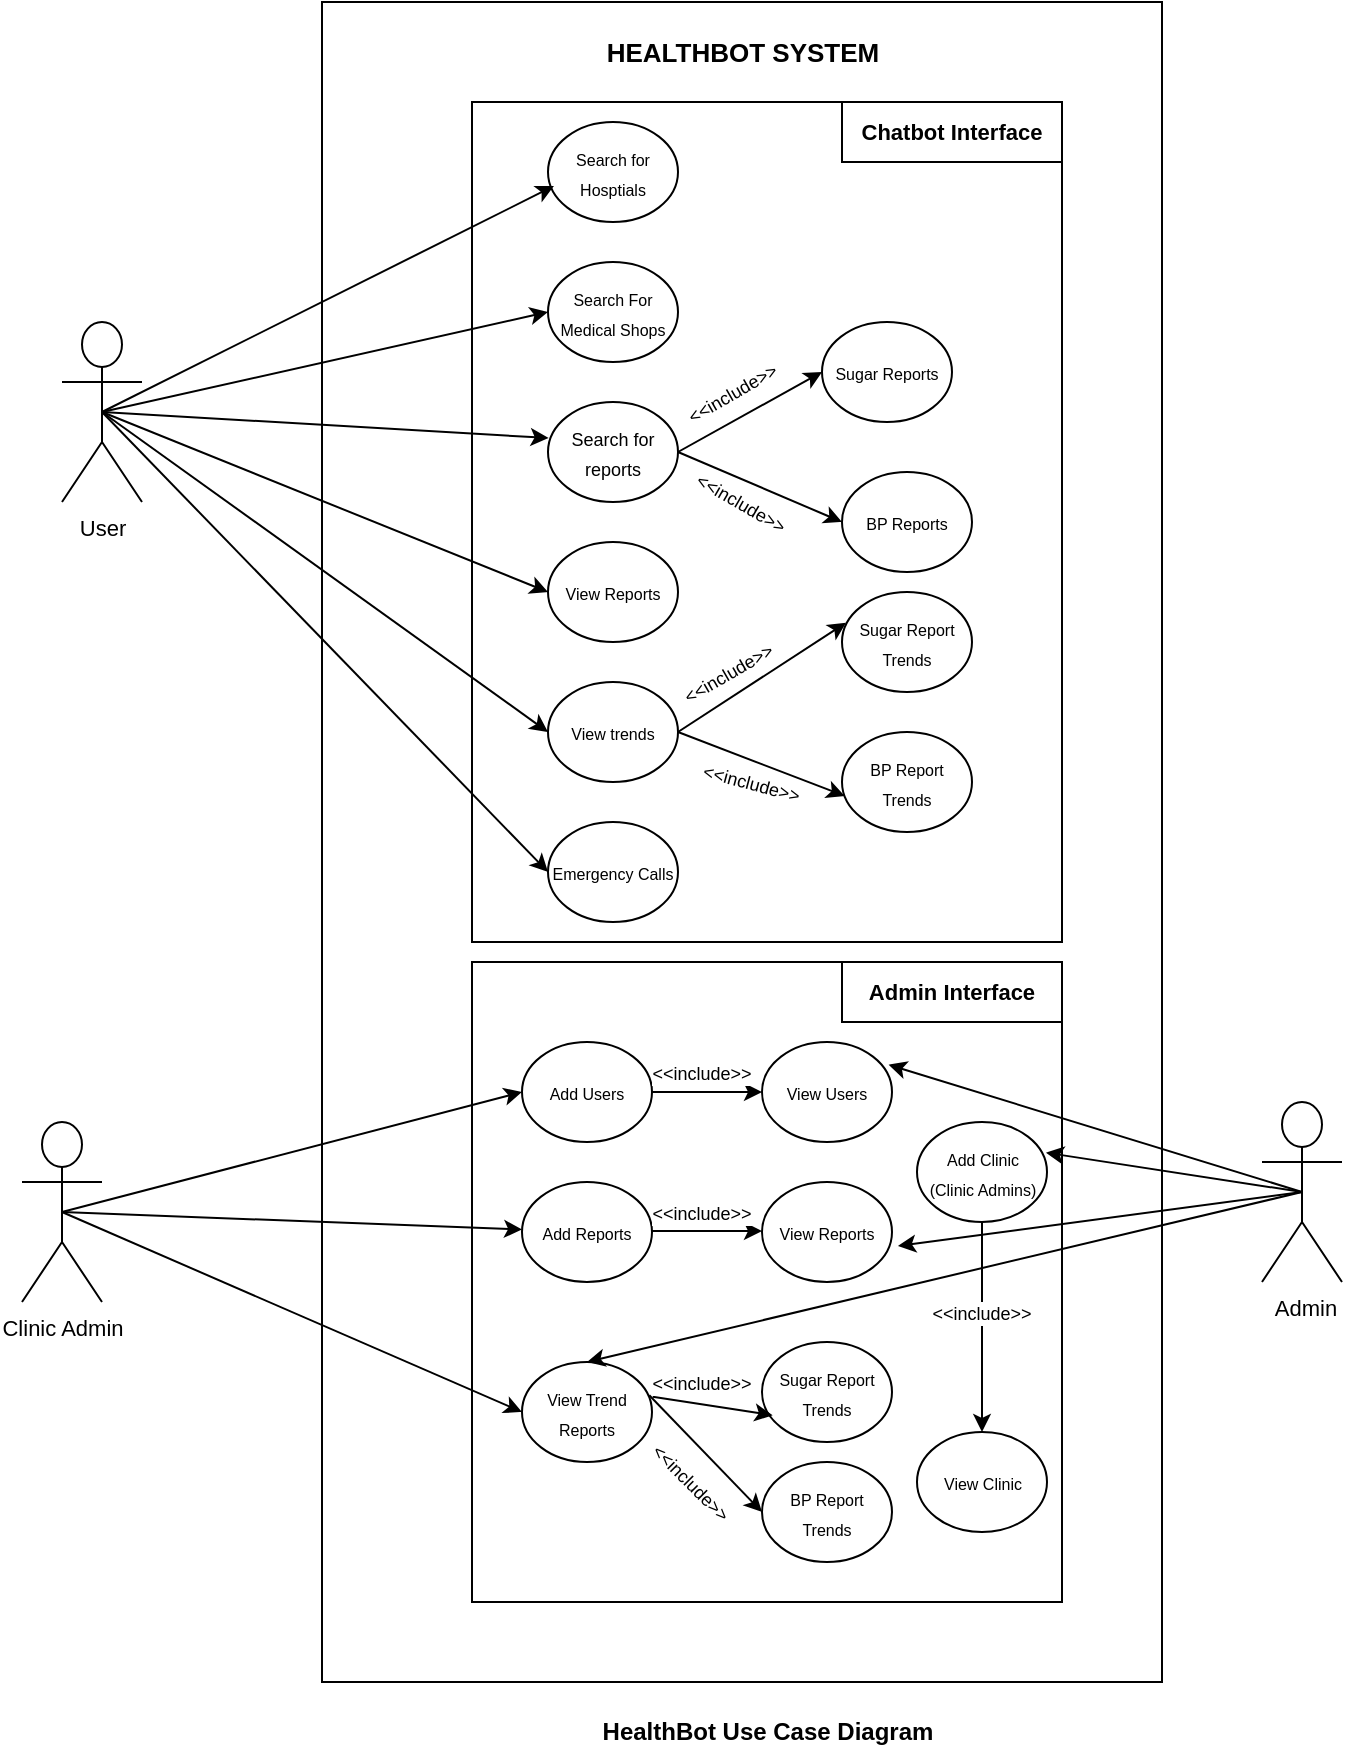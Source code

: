 <mxfile version="15.7.1" type="github">
  <diagram id="mxfQPYBSmjOZ-BZb22uL" name="Page-1">
    <mxGraphModel dx="782" dy="432" grid="1" gridSize="10" guides="1" tooltips="1" connect="1" arrows="1" fold="1" page="1" pageScale="1" pageWidth="850" pageHeight="1100" math="0" shadow="0">
      <root>
        <mxCell id="0" />
        <mxCell id="1" parent="0" />
        <mxCell id="WHDXpfv42RMrWYzYWuOu-1" value="" style="rounded=0;whiteSpace=wrap;html=1;fillColor=none;strokeColor=default;fontColor=default;" parent="1" vertex="1">
          <mxGeometry x="280" y="180" width="420" height="840" as="geometry" />
        </mxCell>
        <mxCell id="WHDXpfv42RMrWYzYWuOu-3" value="" style="rounded=0;whiteSpace=wrap;html=1;fontColor=default;strokeColor=default;fillColor=none;" parent="1" vertex="1">
          <mxGeometry x="355" y="230" width="295" height="420" as="geometry" />
        </mxCell>
        <mxCell id="WHDXpfv42RMrWYzYWuOu-4" value="&lt;font style=&quot;font-size: 8px&quot;&gt;Search for Hosptials&lt;/font&gt;" style="ellipse;whiteSpace=wrap;html=1;fontColor=default;strokeColor=default;fillColor=none;" parent="1" vertex="1">
          <mxGeometry x="393" y="240" width="65" height="50" as="geometry" />
        </mxCell>
        <mxCell id="WHDXpfv42RMrWYzYWuOu-5" value="&lt;font style=&quot;font-size: 8px&quot;&gt;Search For Medical Shops&lt;/font&gt;" style="ellipse;whiteSpace=wrap;html=1;fontColor=default;strokeColor=default;fillColor=none;" parent="1" vertex="1">
          <mxGeometry x="393" y="310" width="65" height="50" as="geometry" />
        </mxCell>
        <mxCell id="WHDXpfv42RMrWYzYWuOu-6" value="&lt;font style=&quot;font-size: 9px&quot;&gt;Search for reports&lt;/font&gt;" style="ellipse;whiteSpace=wrap;html=1;fontColor=default;strokeColor=default;fillColor=none;" parent="1" vertex="1">
          <mxGeometry x="393" y="380" width="65" height="50" as="geometry" />
        </mxCell>
        <mxCell id="WHDXpfv42RMrWYzYWuOu-7" value="&lt;font style=&quot;font-size: 8px&quot;&gt;View Reports&lt;/font&gt;" style="ellipse;whiteSpace=wrap;html=1;fontColor=default;strokeColor=default;fillColor=none;" parent="1" vertex="1">
          <mxGeometry x="393" y="450" width="65" height="50" as="geometry" />
        </mxCell>
        <mxCell id="WHDXpfv42RMrWYzYWuOu-9" value="&lt;font style=&quot;font-size: 8px&quot;&gt;Emergency Calls&lt;/font&gt;" style="ellipse;whiteSpace=wrap;html=1;fontColor=default;strokeColor=default;fillColor=none;" parent="1" vertex="1">
          <mxGeometry x="393" y="590" width="65" height="50" as="geometry" />
        </mxCell>
        <mxCell id="WHDXpfv42RMrWYzYWuOu-20" value="&lt;font style=&quot;font-size: 8px&quot;&gt;Sugar Reports&lt;/font&gt;" style="ellipse;whiteSpace=wrap;html=1;fontColor=default;strokeColor=default;fillColor=none;" parent="1" vertex="1">
          <mxGeometry x="530" y="340" width="65" height="50" as="geometry" />
        </mxCell>
        <mxCell id="WHDXpfv42RMrWYzYWuOu-21" value="&lt;font style=&quot;font-size: 8px&quot;&gt;BP Reports&lt;/font&gt;" style="ellipse;whiteSpace=wrap;html=1;fontColor=default;strokeColor=default;fillColor=none;" parent="1" vertex="1">
          <mxGeometry x="540" y="415" width="65" height="50" as="geometry" />
        </mxCell>
        <mxCell id="WHDXpfv42RMrWYzYWuOu-34" value="" style="endArrow=classic;html=1;rounded=0;labelBackgroundColor=default;fontSize=11;fontColor=default;strokeColor=default;exitX=1;exitY=0.5;exitDx=0;exitDy=0;entryX=0;entryY=0.5;entryDx=0;entryDy=0;" parent="1" source="WHDXpfv42RMrWYzYWuOu-6" target="WHDXpfv42RMrWYzYWuOu-20" edge="1">
          <mxGeometry width="50" height="50" relative="1" as="geometry">
            <mxPoint x="450" y="420" as="sourcePoint" />
            <mxPoint x="500" y="370" as="targetPoint" />
          </mxGeometry>
        </mxCell>
        <mxCell id="WHDXpfv42RMrWYzYWuOu-35" value="&lt;font style=&quot;font-size: 9px&quot;&gt;&amp;lt;&amp;lt;include&amp;gt;&amp;gt;&lt;/font&gt;" style="text;html=1;strokeColor=none;fillColor=none;align=center;verticalAlign=middle;whiteSpace=wrap;rounded=0;labelBackgroundColor=default;fontSize=11;fontColor=default;rotation=-30;" parent="1" vertex="1">
          <mxGeometry x="460" y="370" width="50" height="10" as="geometry" />
        </mxCell>
        <mxCell id="WHDXpfv42RMrWYzYWuOu-36" value="" style="endArrow=classic;html=1;rounded=0;labelBackgroundColor=default;fontSize=11;fontColor=default;strokeColor=default;exitX=1;exitY=0.5;exitDx=0;exitDy=0;entryX=0;entryY=0.5;entryDx=0;entryDy=0;" parent="1" source="WHDXpfv42RMrWYzYWuOu-6" target="WHDXpfv42RMrWYzYWuOu-21" edge="1">
          <mxGeometry width="50" height="50" relative="1" as="geometry">
            <mxPoint x="440" y="415" as="sourcePoint" />
            <mxPoint x="520" y="385" as="targetPoint" />
          </mxGeometry>
        </mxCell>
        <mxCell id="WHDXpfv42RMrWYzYWuOu-37" value="&lt;font style=&quot;font-size: 9px&quot;&gt;&amp;lt;&amp;lt;include&amp;gt;&amp;gt;&lt;/font&gt;" style="text;html=1;strokeColor=none;fillColor=none;align=center;verticalAlign=middle;whiteSpace=wrap;rounded=0;labelBackgroundColor=default;fontSize=11;fontColor=default;rotation=30;" parent="1" vertex="1">
          <mxGeometry x="465" y="420" width="50" height="20" as="geometry" />
        </mxCell>
        <mxCell id="WHDXpfv42RMrWYzYWuOu-38" value="&lt;font style=&quot;font-size: 8px&quot;&gt;Sugar Report Trends&lt;/font&gt;" style="ellipse;whiteSpace=wrap;html=1;fontColor=default;strokeColor=default;fillColor=none;" parent="1" vertex="1">
          <mxGeometry x="540" y="475" width="65" height="50" as="geometry" />
        </mxCell>
        <mxCell id="WHDXpfv42RMrWYzYWuOu-40" value="&lt;font style=&quot;font-size: 8px&quot;&gt;BP Report Trends&lt;/font&gt;" style="ellipse;whiteSpace=wrap;html=1;fontColor=default;strokeColor=default;fillColor=none;" parent="1" vertex="1">
          <mxGeometry x="540" y="545" width="65" height="50" as="geometry" />
        </mxCell>
        <mxCell id="WHDXpfv42RMrWYzYWuOu-41" value="" style="endArrow=classic;html=1;rounded=0;labelBackgroundColor=default;fontSize=11;fontColor=default;strokeColor=default;exitX=1;exitY=0.5;exitDx=0;exitDy=0;entryX=0.031;entryY=0.307;entryDx=0;entryDy=0;entryPerimeter=0;startArrow=none;" parent="1" source="WHDXpfv42RMrWYzYWuOu-8" target="WHDXpfv42RMrWYzYWuOu-38" edge="1">
          <mxGeometry width="50" height="50" relative="1" as="geometry">
            <mxPoint x="430" y="545" as="sourcePoint" />
            <mxPoint x="510" y="505" as="targetPoint" />
          </mxGeometry>
        </mxCell>
        <mxCell id="WHDXpfv42RMrWYzYWuOu-42" value="&lt;font style=&quot;font-size: 9px&quot;&gt;&amp;lt;&amp;lt;include&amp;gt;&amp;gt;&lt;/font&gt;" style="text;html=1;strokeColor=none;fillColor=none;align=center;verticalAlign=middle;whiteSpace=wrap;rounded=0;labelBackgroundColor=default;fontSize=11;fontColor=default;rotation=-30;" parent="1" vertex="1">
          <mxGeometry x="458" y="505" width="50" height="20" as="geometry" />
        </mxCell>
        <mxCell id="WHDXpfv42RMrWYzYWuOu-43" value="" style="endArrow=classic;html=1;rounded=0;labelBackgroundColor=default;fontSize=11;fontColor=default;strokeColor=default;exitX=1;exitY=0.5;exitDx=0;exitDy=0;entryX=0.021;entryY=0.64;entryDx=0;entryDy=0;entryPerimeter=0;" parent="1" source="WHDXpfv42RMrWYzYWuOu-8" target="WHDXpfv42RMrWYzYWuOu-40" edge="1">
          <mxGeometry width="50" height="50" relative="1" as="geometry">
            <mxPoint x="440" y="555" as="sourcePoint" />
            <mxPoint x="522.015" y="515.35" as="targetPoint" />
          </mxGeometry>
        </mxCell>
        <mxCell id="WHDXpfv42RMrWYzYWuOu-44" value="&lt;font style=&quot;font-size: 9px&quot;&gt;&amp;lt;&amp;lt;include&amp;gt;&amp;gt;&lt;/font&gt;" style="text;html=1;strokeColor=none;fillColor=none;align=center;verticalAlign=middle;whiteSpace=wrap;rounded=0;labelBackgroundColor=default;fontSize=11;fontColor=default;rotation=15;" parent="1" vertex="1">
          <mxGeometry x="470" y="560" width="50" height="20" as="geometry" />
        </mxCell>
        <mxCell id="WHDXpfv42RMrWYzYWuOu-45" value="User&lt;br&gt;" style="shape=umlActor;verticalLabelPosition=bottom;verticalAlign=top;html=1;outlineConnect=0;labelBackgroundColor=default;fontSize=11;fontColor=default;strokeColor=default;fillColor=none;" parent="1" vertex="1">
          <mxGeometry x="150" y="340" width="40" height="90" as="geometry" />
        </mxCell>
        <mxCell id="WHDXpfv42RMrWYzYWuOu-54" value="" style="endArrow=classic;html=1;rounded=0;labelBackgroundColor=default;fontSize=11;fontColor=default;strokeColor=default;exitX=0.5;exitY=0.5;exitDx=0;exitDy=0;exitPerimeter=0;entryX=0.046;entryY=0.64;entryDx=0;entryDy=0;entryPerimeter=0;" parent="1" source="WHDXpfv42RMrWYzYWuOu-45" target="WHDXpfv42RMrWYzYWuOu-4" edge="1">
          <mxGeometry width="50" height="50" relative="1" as="geometry">
            <mxPoint x="180" y="410" as="sourcePoint" />
            <mxPoint x="230" y="360" as="targetPoint" />
          </mxGeometry>
        </mxCell>
        <mxCell id="WHDXpfv42RMrWYzYWuOu-55" value="" style="endArrow=classic;html=1;rounded=0;labelBackgroundColor=default;fontSize=11;fontColor=default;strokeColor=default;exitX=0.5;exitY=0.5;exitDx=0;exitDy=0;exitPerimeter=0;entryX=0;entryY=0.5;entryDx=0;entryDy=0;" parent="1" source="WHDXpfv42RMrWYzYWuOu-45" target="WHDXpfv42RMrWYzYWuOu-5" edge="1">
          <mxGeometry width="50" height="50" relative="1" as="geometry">
            <mxPoint x="180" y="395" as="sourcePoint" />
            <mxPoint x="377.99" y="282" as="targetPoint" />
          </mxGeometry>
        </mxCell>
        <mxCell id="WHDXpfv42RMrWYzYWuOu-56" value="" style="endArrow=classic;html=1;rounded=0;labelBackgroundColor=default;fontSize=11;fontColor=default;strokeColor=default;exitX=0.5;exitY=0.5;exitDx=0;exitDy=0;exitPerimeter=0;entryX=0.005;entryY=0.36;entryDx=0;entryDy=0;entryPerimeter=0;" parent="1" source="WHDXpfv42RMrWYzYWuOu-45" target="WHDXpfv42RMrWYzYWuOu-6" edge="1">
          <mxGeometry width="50" height="50" relative="1" as="geometry">
            <mxPoint x="190" y="405" as="sourcePoint" />
            <mxPoint x="387.99" y="292" as="targetPoint" />
          </mxGeometry>
        </mxCell>
        <mxCell id="WHDXpfv42RMrWYzYWuOu-57" value="" style="endArrow=classic;html=1;rounded=0;labelBackgroundColor=default;fontSize=11;fontColor=default;strokeColor=default;entryX=0;entryY=0.5;entryDx=0;entryDy=0;exitX=0.5;exitY=0.5;exitDx=0;exitDy=0;exitPerimeter=0;" parent="1" source="WHDXpfv42RMrWYzYWuOu-45" target="WHDXpfv42RMrWYzYWuOu-7" edge="1">
          <mxGeometry width="50" height="50" relative="1" as="geometry">
            <mxPoint x="170" y="390" as="sourcePoint" />
            <mxPoint x="397.99" y="302" as="targetPoint" />
          </mxGeometry>
        </mxCell>
        <mxCell id="WHDXpfv42RMrWYzYWuOu-58" value="" style="endArrow=classic;html=1;rounded=0;labelBackgroundColor=default;fontSize=11;fontColor=default;strokeColor=default;exitX=0.5;exitY=0.5;exitDx=0;exitDy=0;exitPerimeter=0;entryX=0;entryY=0.5;entryDx=0;entryDy=0;" parent="1" source="WHDXpfv42RMrWYzYWuOu-45" target="WHDXpfv42RMrWYzYWuOu-8" edge="1">
          <mxGeometry width="50" height="50" relative="1" as="geometry">
            <mxPoint x="210" y="425" as="sourcePoint" />
            <mxPoint x="407.99" y="312" as="targetPoint" />
          </mxGeometry>
        </mxCell>
        <mxCell id="WHDXpfv42RMrWYzYWuOu-59" value="" style="endArrow=classic;html=1;rounded=0;labelBackgroundColor=default;fontSize=11;fontColor=default;strokeColor=default;exitX=0.5;exitY=0.5;exitDx=0;exitDy=0;exitPerimeter=0;entryX=0;entryY=0.5;entryDx=0;entryDy=0;" parent="1" source="WHDXpfv42RMrWYzYWuOu-45" target="WHDXpfv42RMrWYzYWuOu-9" edge="1">
          <mxGeometry width="50" height="50" relative="1" as="geometry">
            <mxPoint x="220" y="435" as="sourcePoint" />
            <mxPoint x="417.99" y="322" as="targetPoint" />
          </mxGeometry>
        </mxCell>
        <mxCell id="WHDXpfv42RMrWYzYWuOu-60" value="&lt;b&gt;&lt;font style=&quot;font-size: 11px&quot;&gt;Chatbot Interface&lt;/font&gt;&lt;/b&gt;" style="text;html=1;strokeColor=none;fillColor=none;align=center;verticalAlign=middle;whiteSpace=wrap;rounded=0;labelBackgroundColor=default;fontSize=9;fontColor=default;" parent="1" vertex="1">
          <mxGeometry x="540" y="230" width="110" height="30" as="geometry" />
        </mxCell>
        <mxCell id="WHDXpfv42RMrWYzYWuOu-61" value="&lt;b&gt;&lt;font style=&quot;font-size: 13px&quot;&gt;HEALTHBOT SYSTEM&lt;/font&gt;&lt;/b&gt;" style="text;html=1;strokeColor=none;fillColor=none;align=center;verticalAlign=middle;whiteSpace=wrap;rounded=0;labelBackgroundColor=default;fontSize=9;fontColor=default;" parent="1" vertex="1">
          <mxGeometry x="397.5" y="190" width="185" height="30" as="geometry" />
        </mxCell>
        <mxCell id="WHDXpfv42RMrWYzYWuOu-62" value="" style="rounded=0;whiteSpace=wrap;html=1;labelBackgroundColor=default;fontSize=11;fontColor=default;strokeColor=default;fillColor=none;" parent="1" vertex="1">
          <mxGeometry x="540" y="230" width="110" height="30" as="geometry" />
        </mxCell>
        <mxCell id="WHDXpfv42RMrWYzYWuOu-8" value="&lt;font style=&quot;font-size: 8px&quot;&gt;View trends&lt;/font&gt;" style="ellipse;whiteSpace=wrap;html=1;fontColor=default;strokeColor=default;fillColor=none;" parent="1" vertex="1">
          <mxGeometry x="393" y="520" width="65" height="50" as="geometry" />
        </mxCell>
        <mxCell id="WHDXpfv42RMrWYzYWuOu-70" value="" style="rounded=0;whiteSpace=wrap;html=1;fontColor=default;strokeColor=default;fillColor=none;" parent="1" vertex="1">
          <mxGeometry x="355" y="660" width="295" height="320" as="geometry" />
        </mxCell>
        <mxCell id="WHDXpfv42RMrWYzYWuOu-71" value="&lt;font style=&quot;font-size: 8px&quot;&gt;Add Users&lt;/font&gt;" style="ellipse;whiteSpace=wrap;html=1;fontColor=default;strokeColor=default;fillColor=none;" parent="1" vertex="1">
          <mxGeometry x="380" y="700" width="65" height="50" as="geometry" />
        </mxCell>
        <mxCell id="WHDXpfv42RMrWYzYWuOu-74" value="&lt;font style=&quot;font-size: 8px&quot;&gt;Add Reports&lt;/font&gt;" style="ellipse;whiteSpace=wrap;html=1;fontColor=default;strokeColor=default;fillColor=none;" parent="1" vertex="1">
          <mxGeometry x="380" y="770" width="65" height="50" as="geometry" />
        </mxCell>
        <mxCell id="WHDXpfv42RMrWYzYWuOu-75" value="&lt;font style=&quot;font-size: 8px&quot;&gt;View Trend Reports&lt;/font&gt;" style="ellipse;whiteSpace=wrap;html=1;fontColor=default;strokeColor=default;fillColor=none;" parent="1" vertex="1">
          <mxGeometry x="380" y="860" width="65" height="50" as="geometry" />
        </mxCell>
        <mxCell id="WHDXpfv42RMrWYzYWuOu-76" value="&lt;font style=&quot;font-size: 8px&quot;&gt;View Users&lt;/font&gt;" style="ellipse;whiteSpace=wrap;html=1;fontColor=default;strokeColor=default;fillColor=none;" parent="1" vertex="1">
          <mxGeometry x="500" y="700" width="65" height="50" as="geometry" />
        </mxCell>
        <mxCell id="WHDXpfv42RMrWYzYWuOu-77" value="" style="endArrow=classic;html=1;rounded=0;labelBackgroundColor=default;fontSize=11;fontColor=default;strokeColor=default;exitX=1;exitY=0.5;exitDx=0;exitDy=0;entryX=0;entryY=0.5;entryDx=0;entryDy=0;startArrow=none;" parent="1" source="WHDXpfv42RMrWYzYWuOu-71" target="WHDXpfv42RMrWYzYWuOu-76" edge="1">
          <mxGeometry width="50" height="50" relative="1" as="geometry">
            <mxPoint x="442.99" y="724.65" as="sourcePoint" />
            <mxPoint x="527.005" y="670" as="targetPoint" />
          </mxGeometry>
        </mxCell>
        <mxCell id="WHDXpfv42RMrWYzYWuOu-78" value="&lt;font style=&quot;font-size: 9px&quot;&gt;&amp;lt;&amp;lt;include&amp;gt;&amp;gt;&lt;/font&gt;" style="text;html=1;strokeColor=none;fillColor=none;align=center;verticalAlign=middle;whiteSpace=wrap;rounded=0;labelBackgroundColor=default;fontSize=11;fontColor=default;rotation=0;" parent="1" vertex="1">
          <mxGeometry x="450" y="710" width="40" height="10" as="geometry" />
        </mxCell>
        <mxCell id="WHDXpfv42RMrWYzYWuOu-80" value="&lt;font style=&quot;font-size: 8px&quot;&gt;View Reports&lt;/font&gt;" style="ellipse;whiteSpace=wrap;html=1;fontColor=default;strokeColor=default;fillColor=none;" parent="1" vertex="1">
          <mxGeometry x="500" y="770" width="65" height="50" as="geometry" />
        </mxCell>
        <mxCell id="WHDXpfv42RMrWYzYWuOu-81" value="" style="endArrow=classic;html=1;rounded=0;labelBackgroundColor=default;fontSize=11;fontColor=default;strokeColor=default;exitX=1;exitY=0.5;exitDx=0;exitDy=0;entryX=0;entryY=0.5;entryDx=0;entryDy=0;startArrow=none;" parent="1" edge="1">
          <mxGeometry width="50" height="50" relative="1" as="geometry">
            <mxPoint x="445" y="794.5" as="sourcePoint" />
            <mxPoint x="500" y="794.5" as="targetPoint" />
          </mxGeometry>
        </mxCell>
        <mxCell id="WHDXpfv42RMrWYzYWuOu-82" value="&lt;font style=&quot;font-size: 9px&quot;&gt;&amp;lt;&amp;lt;include&amp;gt;&amp;gt;&lt;/font&gt;" style="text;html=1;strokeColor=none;fillColor=none;align=center;verticalAlign=middle;whiteSpace=wrap;rounded=0;labelBackgroundColor=default;fontSize=11;fontColor=default;rotation=0;" parent="1" vertex="1">
          <mxGeometry x="450" y="780" width="40" height="10" as="geometry" />
        </mxCell>
        <mxCell id="WHDXpfv42RMrWYzYWuOu-83" value="&lt;font style=&quot;font-size: 8px&quot;&gt;Sugar Report Trends&lt;/font&gt;" style="ellipse;whiteSpace=wrap;html=1;fontColor=default;strokeColor=default;fillColor=none;" parent="1" vertex="1">
          <mxGeometry x="500" y="850" width="65" height="50" as="geometry" />
        </mxCell>
        <mxCell id="WHDXpfv42RMrWYzYWuOu-84" value="&lt;font style=&quot;font-size: 8px&quot;&gt;BP Report Trends&lt;/font&gt;" style="ellipse;whiteSpace=wrap;html=1;fontColor=default;strokeColor=default;fillColor=none;" parent="1" vertex="1">
          <mxGeometry x="500" y="910" width="65" height="50" as="geometry" />
        </mxCell>
        <mxCell id="WHDXpfv42RMrWYzYWuOu-86" value="" style="endArrow=classic;html=1;rounded=0;labelBackgroundColor=default;fontSize=11;fontColor=default;strokeColor=default;exitX=1.005;exitY=0.347;exitDx=0;exitDy=0;entryX=0.082;entryY=0.733;entryDx=0;entryDy=0;entryPerimeter=0;startArrow=none;exitPerimeter=0;" parent="1" source="WHDXpfv42RMrWYzYWuOu-75" target="WHDXpfv42RMrWYzYWuOu-83" edge="1">
          <mxGeometry width="50" height="50" relative="1" as="geometry">
            <mxPoint x="450" y="904.65" as="sourcePoint" />
            <mxPoint x="534.015" y="850" as="targetPoint" />
          </mxGeometry>
        </mxCell>
        <mxCell id="WHDXpfv42RMrWYzYWuOu-88" value="" style="endArrow=classic;html=1;rounded=0;labelBackgroundColor=default;fontSize=11;fontColor=default;strokeColor=default;exitX=0.979;exitY=0.333;exitDx=0;exitDy=0;entryX=0;entryY=0.5;entryDx=0;entryDy=0;startArrow=none;exitPerimeter=0;" parent="1" source="WHDXpfv42RMrWYzYWuOu-75" target="WHDXpfv42RMrWYzYWuOu-84" edge="1">
          <mxGeometry width="50" height="50" relative="1" as="geometry">
            <mxPoint x="460" y="914.65" as="sourcePoint" />
            <mxPoint x="505.33" y="886.65" as="targetPoint" />
          </mxGeometry>
        </mxCell>
        <mxCell id="WHDXpfv42RMrWYzYWuOu-89" value="&lt;font style=&quot;font-size: 9px&quot;&gt;&amp;lt;&amp;lt;include&amp;gt;&amp;gt;&lt;/font&gt;" style="text;html=1;strokeColor=none;fillColor=none;align=center;verticalAlign=middle;whiteSpace=wrap;rounded=0;labelBackgroundColor=default;fontSize=11;fontColor=default;rotation=45;" parent="1" vertex="1">
          <mxGeometry x="440" y="910" width="50" height="20" as="geometry" />
        </mxCell>
        <mxCell id="WHDXpfv42RMrWYzYWuOu-90" value="&lt;font style=&quot;font-size: 9px&quot;&gt;&amp;lt;&amp;lt;include&amp;gt;&amp;gt;&lt;/font&gt;" style="text;html=1;strokeColor=none;fillColor=none;align=center;verticalAlign=middle;whiteSpace=wrap;rounded=0;labelBackgroundColor=default;fontSize=11;fontColor=default;rotation=0;" parent="1" vertex="1">
          <mxGeometry x="445" y="860" width="50" height="20" as="geometry" />
        </mxCell>
        <mxCell id="WHDXpfv42RMrWYzYWuOu-91" value="Clinic Admin" style="shape=umlActor;verticalLabelPosition=bottom;verticalAlign=top;html=1;outlineConnect=0;labelBackgroundColor=default;fontSize=11;fontColor=default;strokeColor=default;fillColor=none;" parent="1" vertex="1">
          <mxGeometry x="130" y="740" width="40" height="90" as="geometry" />
        </mxCell>
        <mxCell id="WHDXpfv42RMrWYzYWuOu-92" value="" style="endArrow=classic;html=1;rounded=0;labelBackgroundColor=default;fontSize=9;fontColor=default;strokeColor=default;exitX=0.5;exitY=0.5;exitDx=0;exitDy=0;exitPerimeter=0;entryX=0;entryY=0.5;entryDx=0;entryDy=0;" parent="1" source="WHDXpfv42RMrWYzYWuOu-91" target="WHDXpfv42RMrWYzYWuOu-71" edge="1">
          <mxGeometry width="50" height="50" relative="1" as="geometry">
            <mxPoint x="160" y="810" as="sourcePoint" />
            <mxPoint x="210" y="760" as="targetPoint" />
          </mxGeometry>
        </mxCell>
        <mxCell id="WHDXpfv42RMrWYzYWuOu-93" value="" style="endArrow=classic;html=1;rounded=0;labelBackgroundColor=default;fontSize=9;fontColor=default;strokeColor=default;exitX=0.5;exitY=0.5;exitDx=0;exitDy=0;exitPerimeter=0;" parent="1" source="WHDXpfv42RMrWYzYWuOu-91" target="WHDXpfv42RMrWYzYWuOu-74" edge="1">
          <mxGeometry width="50" height="50" relative="1" as="geometry">
            <mxPoint x="160" y="795" as="sourcePoint" />
            <mxPoint x="390" y="735" as="targetPoint" />
          </mxGeometry>
        </mxCell>
        <mxCell id="WHDXpfv42RMrWYzYWuOu-94" value="" style="endArrow=classic;html=1;rounded=0;labelBackgroundColor=default;fontSize=9;fontColor=default;strokeColor=default;exitX=0.5;exitY=0.5;exitDx=0;exitDy=0;exitPerimeter=0;entryX=0;entryY=0.5;entryDx=0;entryDy=0;" parent="1" source="WHDXpfv42RMrWYzYWuOu-91" target="WHDXpfv42RMrWYzYWuOu-75" edge="1">
          <mxGeometry width="50" height="50" relative="1" as="geometry">
            <mxPoint x="170" y="805" as="sourcePoint" />
            <mxPoint x="400" y="745" as="targetPoint" />
          </mxGeometry>
        </mxCell>
        <mxCell id="WHDXpfv42RMrWYzYWuOu-95" value="&amp;nbsp;Admin" style="shape=umlActor;verticalLabelPosition=bottom;verticalAlign=top;html=1;outlineConnect=0;labelBackgroundColor=default;fontSize=11;fontColor=default;strokeColor=default;fillColor=none;" parent="1" vertex="1">
          <mxGeometry x="750" y="730" width="40" height="90" as="geometry" />
        </mxCell>
        <mxCell id="WHDXpfv42RMrWYzYWuOu-96" value="&lt;font style=&quot;font-size: 8px&quot;&gt;Add Clinic &lt;br&gt;(Clinic Admins)&lt;/font&gt;" style="ellipse;whiteSpace=wrap;html=1;fontColor=default;strokeColor=default;fillColor=none;" parent="1" vertex="1">
          <mxGeometry x="577.5" y="740" width="65" height="50" as="geometry" />
        </mxCell>
        <mxCell id="WHDXpfv42RMrWYzYWuOu-97" value="&lt;font style=&quot;font-size: 8px&quot;&gt;View Clinic&lt;/font&gt;" style="ellipse;whiteSpace=wrap;html=1;fontColor=default;strokeColor=default;fillColor=none;" parent="1" vertex="1">
          <mxGeometry x="577.5" y="895" width="65" height="50" as="geometry" />
        </mxCell>
        <mxCell id="WHDXpfv42RMrWYzYWuOu-99" value="" style="endArrow=classic;html=1;rounded=0;labelBackgroundColor=default;fontSize=11;fontColor=default;strokeColor=default;exitX=0.5;exitY=1;exitDx=0;exitDy=0;entryX=0.5;entryY=0;entryDx=0;entryDy=0;startArrow=none;" parent="1" source="WHDXpfv42RMrWYzYWuOu-100" target="WHDXpfv42RMrWYzYWuOu-97" edge="1">
          <mxGeometry width="50" height="50" relative="1" as="geometry">
            <mxPoint x="455" y="804.5" as="sourcePoint" />
            <mxPoint x="510" y="804.5" as="targetPoint" />
          </mxGeometry>
        </mxCell>
        <mxCell id="WHDXpfv42RMrWYzYWuOu-101" value="" style="endArrow=classic;html=1;rounded=0;labelBackgroundColor=default;fontSize=9;fontColor=default;strokeColor=default;exitX=0.5;exitY=0.5;exitDx=0;exitDy=0;exitPerimeter=0;entryX=0.992;entryY=0.307;entryDx=0;entryDy=0;entryPerimeter=0;" parent="1" source="WHDXpfv42RMrWYzYWuOu-95" target="WHDXpfv42RMrWYzYWuOu-96" edge="1">
          <mxGeometry width="50" height="50" relative="1" as="geometry">
            <mxPoint x="160" y="795" as="sourcePoint" />
            <mxPoint x="390" y="735" as="targetPoint" />
          </mxGeometry>
        </mxCell>
        <mxCell id="WHDXpfv42RMrWYzYWuOu-103" value="" style="endArrow=classic;html=1;rounded=0;labelBackgroundColor=default;fontSize=9;fontColor=default;strokeColor=default;exitX=0.5;exitY=0.5;exitDx=0;exitDy=0;exitPerimeter=0;entryX=0.974;entryY=0.227;entryDx=0;entryDy=0;entryPerimeter=0;" parent="1" source="WHDXpfv42RMrWYzYWuOu-95" target="WHDXpfv42RMrWYzYWuOu-76" edge="1">
          <mxGeometry width="50" height="50" relative="1" as="geometry">
            <mxPoint x="780" y="785" as="sourcePoint" />
            <mxPoint x="651.98" y="745.35" as="targetPoint" />
          </mxGeometry>
        </mxCell>
        <mxCell id="WHDXpfv42RMrWYzYWuOu-105" value="" style="endArrow=classic;html=1;rounded=0;labelBackgroundColor=default;fontSize=9;fontColor=default;strokeColor=default;entryX=0.5;entryY=0;entryDx=0;entryDy=0;" parent="1" target="WHDXpfv42RMrWYzYWuOu-75" edge="1">
          <mxGeometry width="50" height="50" relative="1" as="geometry">
            <mxPoint x="770" y="775" as="sourcePoint" />
            <mxPoint x="651.98" y="775.35" as="targetPoint" />
            <Array as="points" />
          </mxGeometry>
        </mxCell>
        <mxCell id="WHDXpfv42RMrWYzYWuOu-100" value="&lt;font style=&quot;font-size: 9px&quot;&gt;&amp;lt;&amp;lt;include&amp;gt;&amp;gt;&lt;/font&gt;" style="text;html=1;strokeColor=none;fillColor=none;align=center;verticalAlign=middle;whiteSpace=wrap;rounded=0;labelBackgroundColor=default;fontSize=11;fontColor=default;rotation=0;" parent="1" vertex="1">
          <mxGeometry x="605" y="830" width="10" height="10" as="geometry" />
        </mxCell>
        <mxCell id="WHDXpfv42RMrWYzYWuOu-107" value="" style="endArrow=none;html=1;rounded=0;labelBackgroundColor=default;fontSize=11;fontColor=default;strokeColor=default;exitX=0.5;exitY=1;exitDx=0;exitDy=0;entryX=0.5;entryY=0;entryDx=0;entryDy=0;startArrow=none;" parent="1" source="WHDXpfv42RMrWYzYWuOu-96" target="WHDXpfv42RMrWYzYWuOu-100" edge="1">
          <mxGeometry width="50" height="50" relative="1" as="geometry">
            <mxPoint x="610" y="800" as="sourcePoint" />
            <mxPoint x="610" y="870" as="targetPoint" />
          </mxGeometry>
        </mxCell>
        <mxCell id="WHDXpfv42RMrWYzYWuOu-108" value="" style="endArrow=classic;html=1;rounded=0;labelBackgroundColor=default;fontSize=9;fontColor=default;strokeColor=default;entryX=1.046;entryY=0.64;entryDx=0;entryDy=0;entryPerimeter=0;exitX=0.5;exitY=0.5;exitDx=0;exitDy=0;exitPerimeter=0;" parent="1" source="WHDXpfv42RMrWYzYWuOu-95" target="WHDXpfv42RMrWYzYWuOu-80" edge="1">
          <mxGeometry width="50" height="50" relative="1" as="geometry">
            <mxPoint x="770" y="770" as="sourcePoint" />
            <mxPoint x="651.98" y="765.35" as="targetPoint" />
          </mxGeometry>
        </mxCell>
        <mxCell id="WHDXpfv42RMrWYzYWuOu-109" value="&lt;b&gt;Admin Interface&lt;/b&gt;" style="rounded=0;whiteSpace=wrap;html=1;labelBackgroundColor=default;fontSize=11;fontColor=default;strokeColor=default;fillColor=none;" parent="1" vertex="1">
          <mxGeometry x="540" y="660" width="110" height="30" as="geometry" />
        </mxCell>
        <mxCell id="uyOPh0lcJFGQ3ho-vl6i-1" value="&lt;b&gt;HealthBot Use Case Diagram&lt;/b&gt;" style="text;html=1;strokeColor=none;fillColor=none;align=center;verticalAlign=middle;whiteSpace=wrap;rounded=0;" vertex="1" parent="1">
          <mxGeometry x="402.5" y="1030" width="200" height="30" as="geometry" />
        </mxCell>
      </root>
    </mxGraphModel>
  </diagram>
</mxfile>
